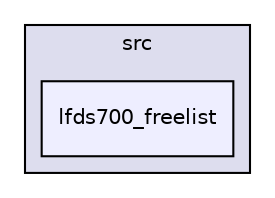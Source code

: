digraph "UTIL/LFDS/liblfds7.0.0/liblfds700/src/lfds700_freelist" {
  compound=true
  node [ fontsize="10", fontname="Helvetica"];
  edge [ labelfontsize="10", labelfontname="Helvetica"];
  subgraph clusterdir_357ec3224bf964ccbdf4f70e73c43815 {
    graph [ bgcolor="#ddddee", pencolor="black", label="src" fontname="Helvetica", fontsize="10", URL="dir_357ec3224bf964ccbdf4f70e73c43815.html"]
  dir_beaf6aa2e805f11fdb20913ba06eec98 [shape=box, label="lfds700_freelist", style="filled", fillcolor="#eeeeff", pencolor="black", URL="dir_beaf6aa2e805f11fdb20913ba06eec98.html"];
  }
}

